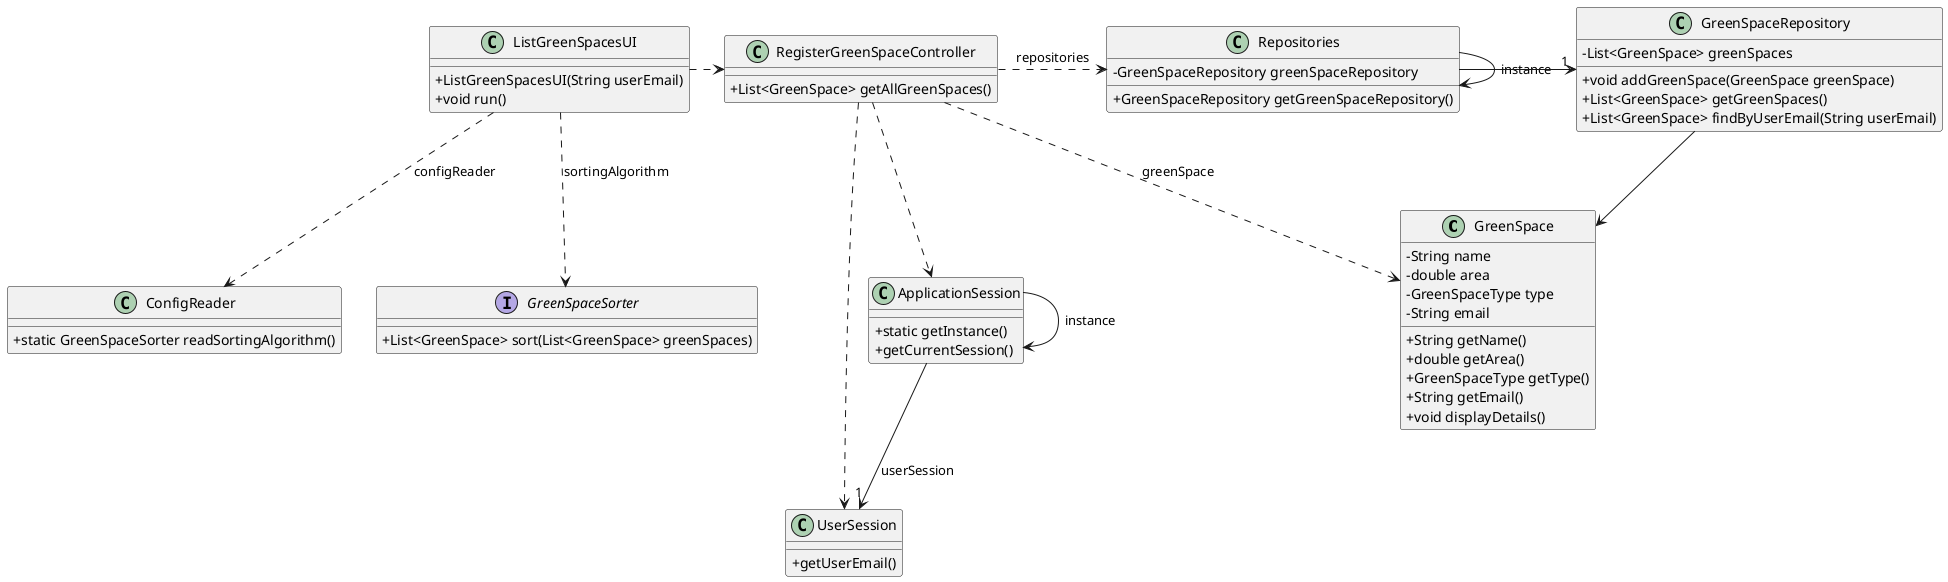 @startuml

'skinparam monochrome true
skinparam packageStyle rectangle
skinparam shadowing false
skinparam linetype polyline
skinparam linetype orto

skinparam classAttributeIconSize 0


class GreenSpace {
    - String name
    - double area
    - GreenSpaceType type
    - String email

    + String getName()
    + double getArea()
    + GreenSpaceType getType()
    + String getEmail()
    + void displayDetails()
}

class GreenSpaceRepository {
    - List<GreenSpace> greenSpaces

    + void addGreenSpace(GreenSpace greenSpace)
    + List<GreenSpace> getGreenSpaces()
    + List<GreenSpace> findByUserEmail(String userEmail)
}

class RegisterGreenSpaceController {
    + List<GreenSpace> getAllGreenSpaces()
}

class ListGreenSpacesUI {
    + ListGreenSpacesUI(String userEmail)
    + void run()
}

class ConfigReader {
    + static GreenSpaceSorter readSortingAlgorithm()
}

interface GreenSpaceSorter {
    + List<GreenSpace> sort(List<GreenSpace> greenSpaces)
}

class Repositories {
    - GreenSpaceRepository greenSpaceRepository

    + GreenSpaceRepository getGreenSpaceRepository()
}
class ApplicationSession {
    + static getInstance()
    + getCurrentSession()
}

class UserSession {
    + getUserEmail()
}
Repositories -> Repositories : instance

ListGreenSpacesUI .> RegisterGreenSpaceController
ApplicationSession -> ApplicationSession : instance
ApplicationSession --> "1" UserSession : userSession
RegisterGreenSpaceController ..> ApplicationSession
RegisterGreenSpaceController ..> UserSession
RegisterGreenSpaceController .> Repositories : repositories

Repositories -> "1" GreenSpaceRepository

ListGreenSpacesUI ..> ConfigReader : configReader
ListGreenSpacesUI ..> GreenSpaceSorter : sortingAlgorithm

RegisterGreenSpaceController ..> GreenSpace : greenSpace

GreenSpaceRepository --> GreenSpace


@enduml
